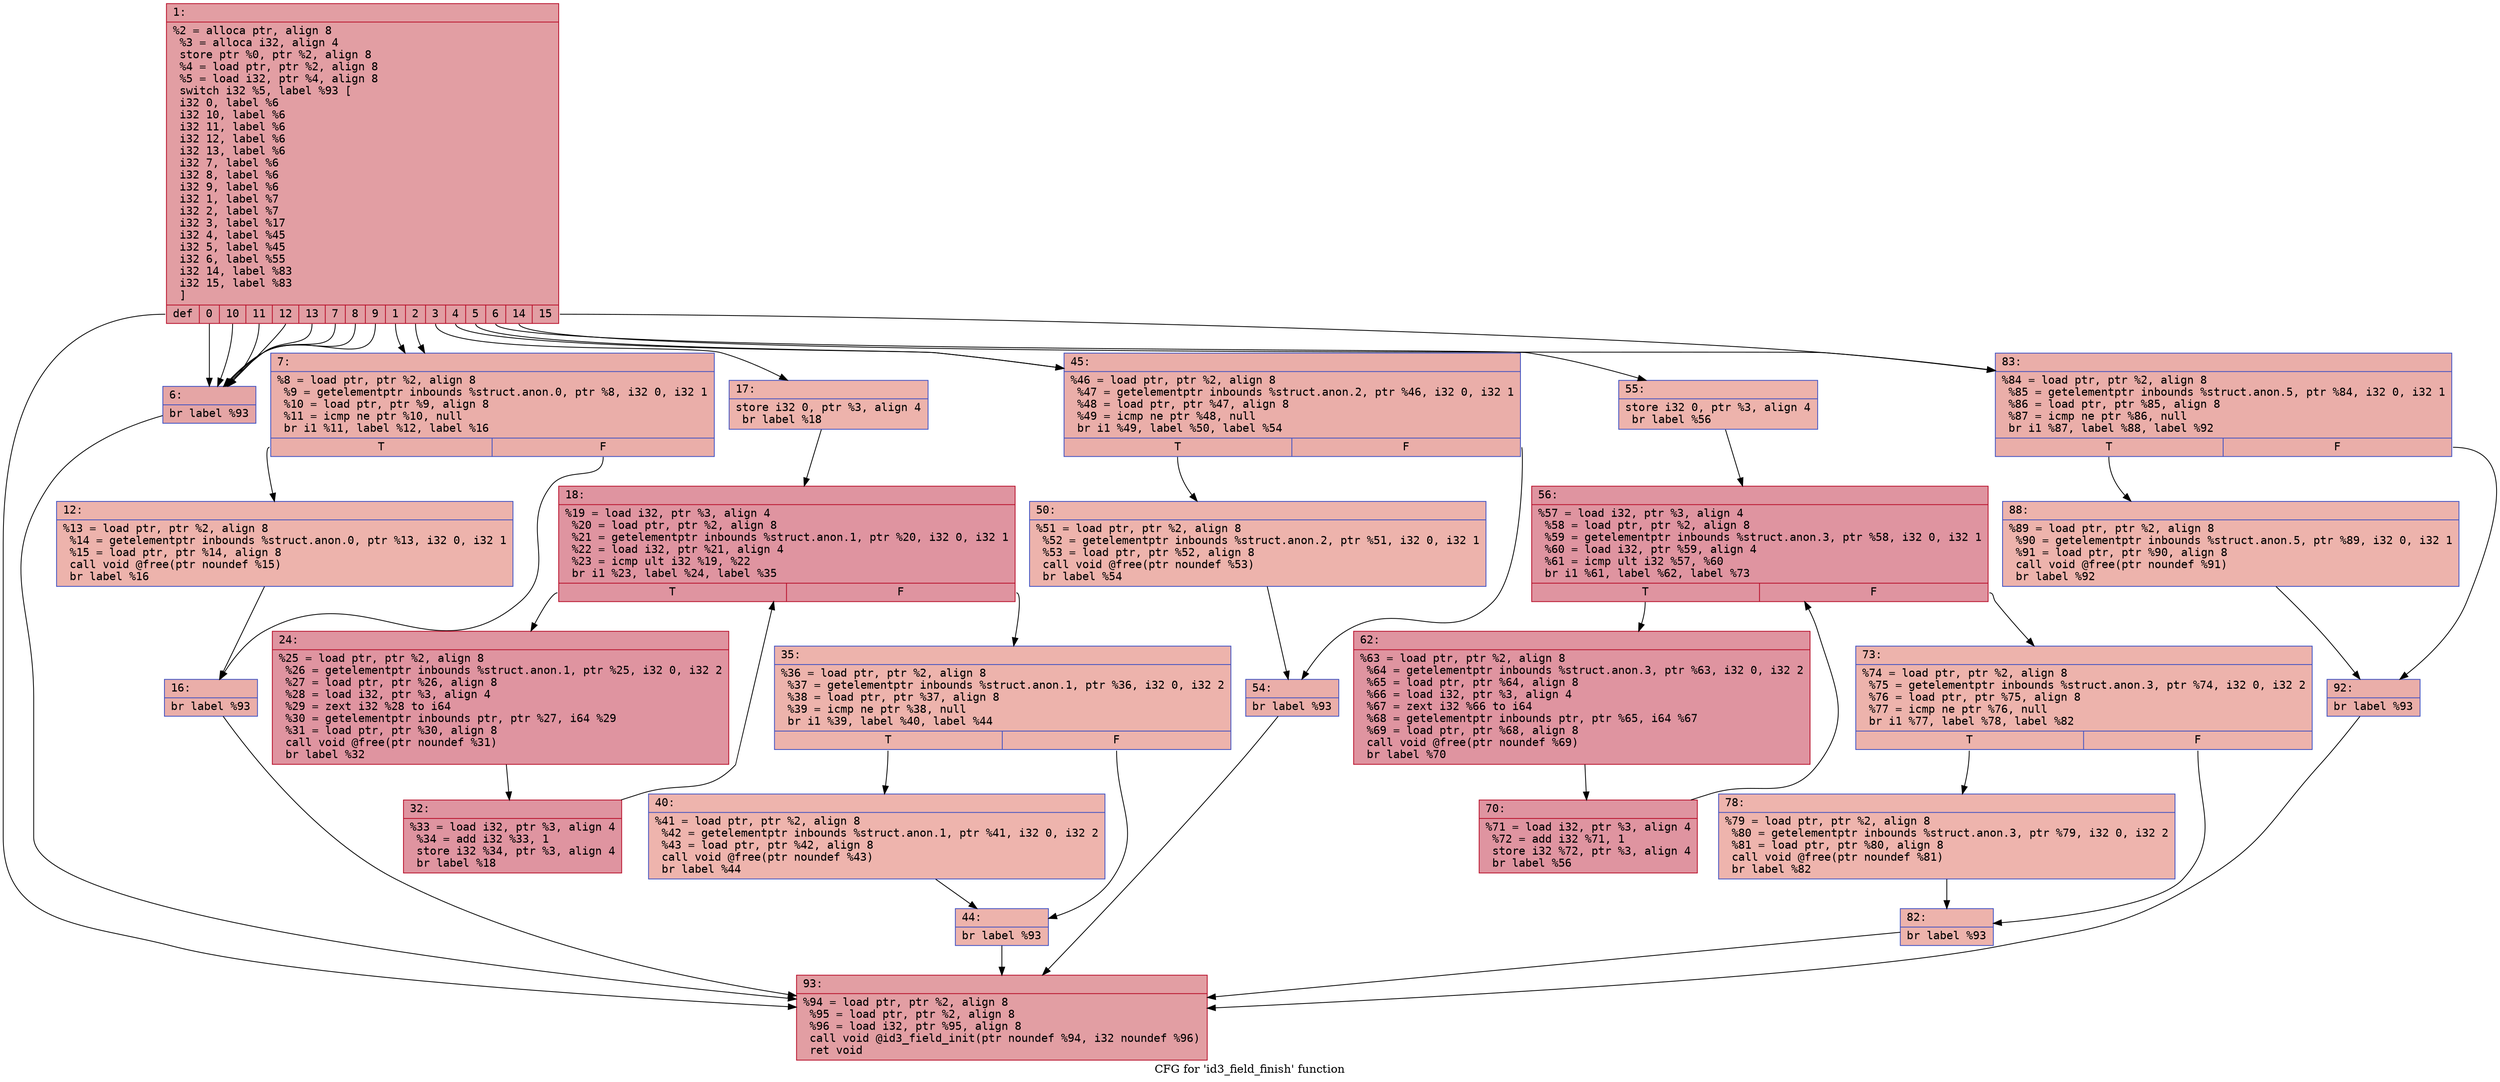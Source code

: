 digraph "CFG for 'id3_field_finish' function" {
	label="CFG for 'id3_field_finish' function";

	Node0x600001e56800 [shape=record,color="#b70d28ff", style=filled, fillcolor="#be242e70" fontname="Courier",label="{1:\l|  %2 = alloca ptr, align 8\l  %3 = alloca i32, align 4\l  store ptr %0, ptr %2, align 8\l  %4 = load ptr, ptr %2, align 8\l  %5 = load i32, ptr %4, align 8\l  switch i32 %5, label %93 [\l    i32 0, label %6\l    i32 10, label %6\l    i32 11, label %6\l    i32 12, label %6\l    i32 13, label %6\l    i32 7, label %6\l    i32 8, label %6\l    i32 9, label %6\l    i32 1, label %7\l    i32 2, label %7\l    i32 3, label %17\l    i32 4, label %45\l    i32 5, label %45\l    i32 6, label %55\l    i32 14, label %83\l    i32 15, label %83\l  ]\l|{<s0>def|<s1>0|<s2>10|<s3>11|<s4>12|<s5>13|<s6>7|<s7>8|<s8>9|<s9>1|<s10>2|<s11>3|<s12>4|<s13>5|<s14>6|<s15>14|<s16>15}}"];
	Node0x600001e56800:s0 -> Node0x600001e56fd0[tooltip="1 -> 93\nProbability 5.88%" ];
	Node0x600001e56800:s1 -> Node0x600001e56850[tooltip="1 -> 6\nProbability 47.06%" ];
	Node0x600001e56800:s2 -> Node0x600001e56850[tooltip="1 -> 6\nProbability 47.06%" ];
	Node0x600001e56800:s3 -> Node0x600001e56850[tooltip="1 -> 6\nProbability 47.06%" ];
	Node0x600001e56800:s4 -> Node0x600001e56850[tooltip="1 -> 6\nProbability 47.06%" ];
	Node0x600001e56800:s5 -> Node0x600001e56850[tooltip="1 -> 6\nProbability 47.06%" ];
	Node0x600001e56800:s6 -> Node0x600001e56850[tooltip="1 -> 6\nProbability 47.06%" ];
	Node0x600001e56800:s7 -> Node0x600001e56850[tooltip="1 -> 6\nProbability 47.06%" ];
	Node0x600001e56800:s8 -> Node0x600001e56850[tooltip="1 -> 6\nProbability 47.06%" ];
	Node0x600001e56800:s9 -> Node0x600001e568a0[tooltip="1 -> 7\nProbability 11.76%" ];
	Node0x600001e56800:s10 -> Node0x600001e568a0[tooltip="1 -> 7\nProbability 11.76%" ];
	Node0x600001e56800:s11 -> Node0x600001e56990[tooltip="1 -> 17\nProbability 5.88%" ];
	Node0x600001e56800:s12 -> Node0x600001e56bc0[tooltip="1 -> 45\nProbability 11.76%" ];
	Node0x600001e56800:s13 -> Node0x600001e56bc0[tooltip="1 -> 45\nProbability 11.76%" ];
	Node0x600001e56800:s14 -> Node0x600001e56cb0[tooltip="1 -> 55\nProbability 5.88%" ];
	Node0x600001e56800:s15 -> Node0x600001e56ee0[tooltip="1 -> 83\nProbability 11.76%" ];
	Node0x600001e56800:s16 -> Node0x600001e56ee0[tooltip="1 -> 83\nProbability 11.76%" ];
	Node0x600001e56850 [shape=record,color="#3d50c3ff", style=filled, fillcolor="#c5333470" fontname="Courier",label="{6:\l|  br label %93\l}"];
	Node0x600001e56850 -> Node0x600001e56fd0[tooltip="6 -> 93\nProbability 100.00%" ];
	Node0x600001e568a0 [shape=record,color="#3d50c3ff", style=filled, fillcolor="#d0473d70" fontname="Courier",label="{7:\l|  %8 = load ptr, ptr %2, align 8\l  %9 = getelementptr inbounds %struct.anon.0, ptr %8, i32 0, i32 1\l  %10 = load ptr, ptr %9, align 8\l  %11 = icmp ne ptr %10, null\l  br i1 %11, label %12, label %16\l|{<s0>T|<s1>F}}"];
	Node0x600001e568a0:s0 -> Node0x600001e568f0[tooltip="7 -> 12\nProbability 62.50%" ];
	Node0x600001e568a0:s1 -> Node0x600001e56940[tooltip="7 -> 16\nProbability 37.50%" ];
	Node0x600001e568f0 [shape=record,color="#3d50c3ff", style=filled, fillcolor="#d6524470" fontname="Courier",label="{12:\l|  %13 = load ptr, ptr %2, align 8\l  %14 = getelementptr inbounds %struct.anon.0, ptr %13, i32 0, i32 1\l  %15 = load ptr, ptr %14, align 8\l  call void @free(ptr noundef %15)\l  br label %16\l}"];
	Node0x600001e568f0 -> Node0x600001e56940[tooltip="12 -> 16\nProbability 100.00%" ];
	Node0x600001e56940 [shape=record,color="#3d50c3ff", style=filled, fillcolor="#d0473d70" fontname="Courier",label="{16:\l|  br label %93\l}"];
	Node0x600001e56940 -> Node0x600001e56fd0[tooltip="16 -> 93\nProbability 100.00%" ];
	Node0x600001e56990 [shape=record,color="#3d50c3ff", style=filled, fillcolor="#d6524470" fontname="Courier",label="{17:\l|  store i32 0, ptr %3, align 4\l  br label %18\l}"];
	Node0x600001e56990 -> Node0x600001e569e0[tooltip="17 -> 18\nProbability 100.00%" ];
	Node0x600001e569e0 [shape=record,color="#b70d28ff", style=filled, fillcolor="#b70d2870" fontname="Courier",label="{18:\l|  %19 = load i32, ptr %3, align 4\l  %20 = load ptr, ptr %2, align 8\l  %21 = getelementptr inbounds %struct.anon.1, ptr %20, i32 0, i32 1\l  %22 = load i32, ptr %21, align 4\l  %23 = icmp ult i32 %19, %22\l  br i1 %23, label %24, label %35\l|{<s0>T|<s1>F}}"];
	Node0x600001e569e0:s0 -> Node0x600001e56a30[tooltip="18 -> 24\nProbability 96.88%" ];
	Node0x600001e569e0:s1 -> Node0x600001e56ad0[tooltip="18 -> 35\nProbability 3.12%" ];
	Node0x600001e56a30 [shape=record,color="#b70d28ff", style=filled, fillcolor="#b70d2870" fontname="Courier",label="{24:\l|  %25 = load ptr, ptr %2, align 8\l  %26 = getelementptr inbounds %struct.anon.1, ptr %25, i32 0, i32 2\l  %27 = load ptr, ptr %26, align 8\l  %28 = load i32, ptr %3, align 4\l  %29 = zext i32 %28 to i64\l  %30 = getelementptr inbounds ptr, ptr %27, i64 %29\l  %31 = load ptr, ptr %30, align 8\l  call void @free(ptr noundef %31)\l  br label %32\l}"];
	Node0x600001e56a30 -> Node0x600001e56a80[tooltip="24 -> 32\nProbability 100.00%" ];
	Node0x600001e56a80 [shape=record,color="#b70d28ff", style=filled, fillcolor="#b70d2870" fontname="Courier",label="{32:\l|  %33 = load i32, ptr %3, align 4\l  %34 = add i32 %33, 1\l  store i32 %34, ptr %3, align 4\l  br label %18\l}"];
	Node0x600001e56a80 -> Node0x600001e569e0[tooltip="32 -> 18\nProbability 100.00%" ];
	Node0x600001e56ad0 [shape=record,color="#3d50c3ff", style=filled, fillcolor="#d6524470" fontname="Courier",label="{35:\l|  %36 = load ptr, ptr %2, align 8\l  %37 = getelementptr inbounds %struct.anon.1, ptr %36, i32 0, i32 2\l  %38 = load ptr, ptr %37, align 8\l  %39 = icmp ne ptr %38, null\l  br i1 %39, label %40, label %44\l|{<s0>T|<s1>F}}"];
	Node0x600001e56ad0:s0 -> Node0x600001e56b20[tooltip="35 -> 40\nProbability 62.50%" ];
	Node0x600001e56ad0:s1 -> Node0x600001e56b70[tooltip="35 -> 44\nProbability 37.50%" ];
	Node0x600001e56b20 [shape=record,color="#3d50c3ff", style=filled, fillcolor="#d8564670" fontname="Courier",label="{40:\l|  %41 = load ptr, ptr %2, align 8\l  %42 = getelementptr inbounds %struct.anon.1, ptr %41, i32 0, i32 2\l  %43 = load ptr, ptr %42, align 8\l  call void @free(ptr noundef %43)\l  br label %44\l}"];
	Node0x600001e56b20 -> Node0x600001e56b70[tooltip="40 -> 44\nProbability 100.00%" ];
	Node0x600001e56b70 [shape=record,color="#3d50c3ff", style=filled, fillcolor="#d6524470" fontname="Courier",label="{44:\l|  br label %93\l}"];
	Node0x600001e56b70 -> Node0x600001e56fd0[tooltip="44 -> 93\nProbability 100.00%" ];
	Node0x600001e56bc0 [shape=record,color="#3d50c3ff", style=filled, fillcolor="#d0473d70" fontname="Courier",label="{45:\l|  %46 = load ptr, ptr %2, align 8\l  %47 = getelementptr inbounds %struct.anon.2, ptr %46, i32 0, i32 1\l  %48 = load ptr, ptr %47, align 8\l  %49 = icmp ne ptr %48, null\l  br i1 %49, label %50, label %54\l|{<s0>T|<s1>F}}"];
	Node0x600001e56bc0:s0 -> Node0x600001e56c10[tooltip="45 -> 50\nProbability 62.50%" ];
	Node0x600001e56bc0:s1 -> Node0x600001e56c60[tooltip="45 -> 54\nProbability 37.50%" ];
	Node0x600001e56c10 [shape=record,color="#3d50c3ff", style=filled, fillcolor="#d6524470" fontname="Courier",label="{50:\l|  %51 = load ptr, ptr %2, align 8\l  %52 = getelementptr inbounds %struct.anon.2, ptr %51, i32 0, i32 1\l  %53 = load ptr, ptr %52, align 8\l  call void @free(ptr noundef %53)\l  br label %54\l}"];
	Node0x600001e56c10 -> Node0x600001e56c60[tooltip="50 -> 54\nProbability 100.00%" ];
	Node0x600001e56c60 [shape=record,color="#3d50c3ff", style=filled, fillcolor="#d0473d70" fontname="Courier",label="{54:\l|  br label %93\l}"];
	Node0x600001e56c60 -> Node0x600001e56fd0[tooltip="54 -> 93\nProbability 100.00%" ];
	Node0x600001e56cb0 [shape=record,color="#3d50c3ff", style=filled, fillcolor="#d6524470" fontname="Courier",label="{55:\l|  store i32 0, ptr %3, align 4\l  br label %56\l}"];
	Node0x600001e56cb0 -> Node0x600001e56d00[tooltip="55 -> 56\nProbability 100.00%" ];
	Node0x600001e56d00 [shape=record,color="#b70d28ff", style=filled, fillcolor="#b70d2870" fontname="Courier",label="{56:\l|  %57 = load i32, ptr %3, align 4\l  %58 = load ptr, ptr %2, align 8\l  %59 = getelementptr inbounds %struct.anon.3, ptr %58, i32 0, i32 1\l  %60 = load i32, ptr %59, align 4\l  %61 = icmp ult i32 %57, %60\l  br i1 %61, label %62, label %73\l|{<s0>T|<s1>F}}"];
	Node0x600001e56d00:s0 -> Node0x600001e56d50[tooltip="56 -> 62\nProbability 96.88%" ];
	Node0x600001e56d00:s1 -> Node0x600001e56df0[tooltip="56 -> 73\nProbability 3.12%" ];
	Node0x600001e56d50 [shape=record,color="#b70d28ff", style=filled, fillcolor="#b70d2870" fontname="Courier",label="{62:\l|  %63 = load ptr, ptr %2, align 8\l  %64 = getelementptr inbounds %struct.anon.3, ptr %63, i32 0, i32 2\l  %65 = load ptr, ptr %64, align 8\l  %66 = load i32, ptr %3, align 4\l  %67 = zext i32 %66 to i64\l  %68 = getelementptr inbounds ptr, ptr %65, i64 %67\l  %69 = load ptr, ptr %68, align 8\l  call void @free(ptr noundef %69)\l  br label %70\l}"];
	Node0x600001e56d50 -> Node0x600001e56da0[tooltip="62 -> 70\nProbability 100.00%" ];
	Node0x600001e56da0 [shape=record,color="#b70d28ff", style=filled, fillcolor="#b70d2870" fontname="Courier",label="{70:\l|  %71 = load i32, ptr %3, align 4\l  %72 = add i32 %71, 1\l  store i32 %72, ptr %3, align 4\l  br label %56\l}"];
	Node0x600001e56da0 -> Node0x600001e56d00[tooltip="70 -> 56\nProbability 100.00%" ];
	Node0x600001e56df0 [shape=record,color="#3d50c3ff", style=filled, fillcolor="#d6524470" fontname="Courier",label="{73:\l|  %74 = load ptr, ptr %2, align 8\l  %75 = getelementptr inbounds %struct.anon.3, ptr %74, i32 0, i32 2\l  %76 = load ptr, ptr %75, align 8\l  %77 = icmp ne ptr %76, null\l  br i1 %77, label %78, label %82\l|{<s0>T|<s1>F}}"];
	Node0x600001e56df0:s0 -> Node0x600001e56e40[tooltip="73 -> 78\nProbability 62.50%" ];
	Node0x600001e56df0:s1 -> Node0x600001e56e90[tooltip="73 -> 82\nProbability 37.50%" ];
	Node0x600001e56e40 [shape=record,color="#3d50c3ff", style=filled, fillcolor="#d8564670" fontname="Courier",label="{78:\l|  %79 = load ptr, ptr %2, align 8\l  %80 = getelementptr inbounds %struct.anon.3, ptr %79, i32 0, i32 2\l  %81 = load ptr, ptr %80, align 8\l  call void @free(ptr noundef %81)\l  br label %82\l}"];
	Node0x600001e56e40 -> Node0x600001e56e90[tooltip="78 -> 82\nProbability 100.00%" ];
	Node0x600001e56e90 [shape=record,color="#3d50c3ff", style=filled, fillcolor="#d6524470" fontname="Courier",label="{82:\l|  br label %93\l}"];
	Node0x600001e56e90 -> Node0x600001e56fd0[tooltip="82 -> 93\nProbability 100.00%" ];
	Node0x600001e56ee0 [shape=record,color="#3d50c3ff", style=filled, fillcolor="#d0473d70" fontname="Courier",label="{83:\l|  %84 = load ptr, ptr %2, align 8\l  %85 = getelementptr inbounds %struct.anon.5, ptr %84, i32 0, i32 1\l  %86 = load ptr, ptr %85, align 8\l  %87 = icmp ne ptr %86, null\l  br i1 %87, label %88, label %92\l|{<s0>T|<s1>F}}"];
	Node0x600001e56ee0:s0 -> Node0x600001e56f30[tooltip="83 -> 88\nProbability 62.50%" ];
	Node0x600001e56ee0:s1 -> Node0x600001e56f80[tooltip="83 -> 92\nProbability 37.50%" ];
	Node0x600001e56f30 [shape=record,color="#3d50c3ff", style=filled, fillcolor="#d6524470" fontname="Courier",label="{88:\l|  %89 = load ptr, ptr %2, align 8\l  %90 = getelementptr inbounds %struct.anon.5, ptr %89, i32 0, i32 1\l  %91 = load ptr, ptr %90, align 8\l  call void @free(ptr noundef %91)\l  br label %92\l}"];
	Node0x600001e56f30 -> Node0x600001e56f80[tooltip="88 -> 92\nProbability 100.00%" ];
	Node0x600001e56f80 [shape=record,color="#3d50c3ff", style=filled, fillcolor="#d0473d70" fontname="Courier",label="{92:\l|  br label %93\l}"];
	Node0x600001e56f80 -> Node0x600001e56fd0[tooltip="92 -> 93\nProbability 100.00%" ];
	Node0x600001e56fd0 [shape=record,color="#b70d28ff", style=filled, fillcolor="#be242e70" fontname="Courier",label="{93:\l|  %94 = load ptr, ptr %2, align 8\l  %95 = load ptr, ptr %2, align 8\l  %96 = load i32, ptr %95, align 8\l  call void @id3_field_init(ptr noundef %94, i32 noundef %96)\l  ret void\l}"];
}
